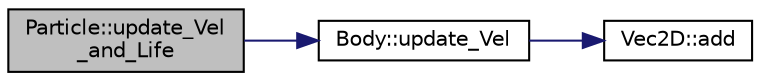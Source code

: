 digraph "Particle::update_Vel_and_Life"
{
  edge [fontname="Helvetica",fontsize="10",labelfontname="Helvetica",labelfontsize="10"];
  node [fontname="Helvetica",fontsize="10",shape=record];
  rankdir="LR";
  Node28 [label="Particle::update_Vel\l_and_Life",height=0.2,width=0.4,color="black", fillcolor="grey75", style="filled", fontcolor="black"];
  Node28 -> Node29 [color="midnightblue",fontsize="10",style="solid",fontname="Helvetica"];
  Node29 [label="Body::update_Vel",height=0.2,width=0.4,color="black", fillcolor="white", style="filled",URL="$namespace_body.html#a93be1c44dee756c2e3f94603f526bed2"];
  Node29 -> Node30 [color="midnightblue",fontsize="10",style="solid",fontname="Helvetica"];
  Node30 [label="Vec2D::add",height=0.2,width=0.4,color="black", fillcolor="white", style="filled",URL="$namespace_vec2_d.html#a758464ed31255ef60f9e5adb4ec514f5"];
}
